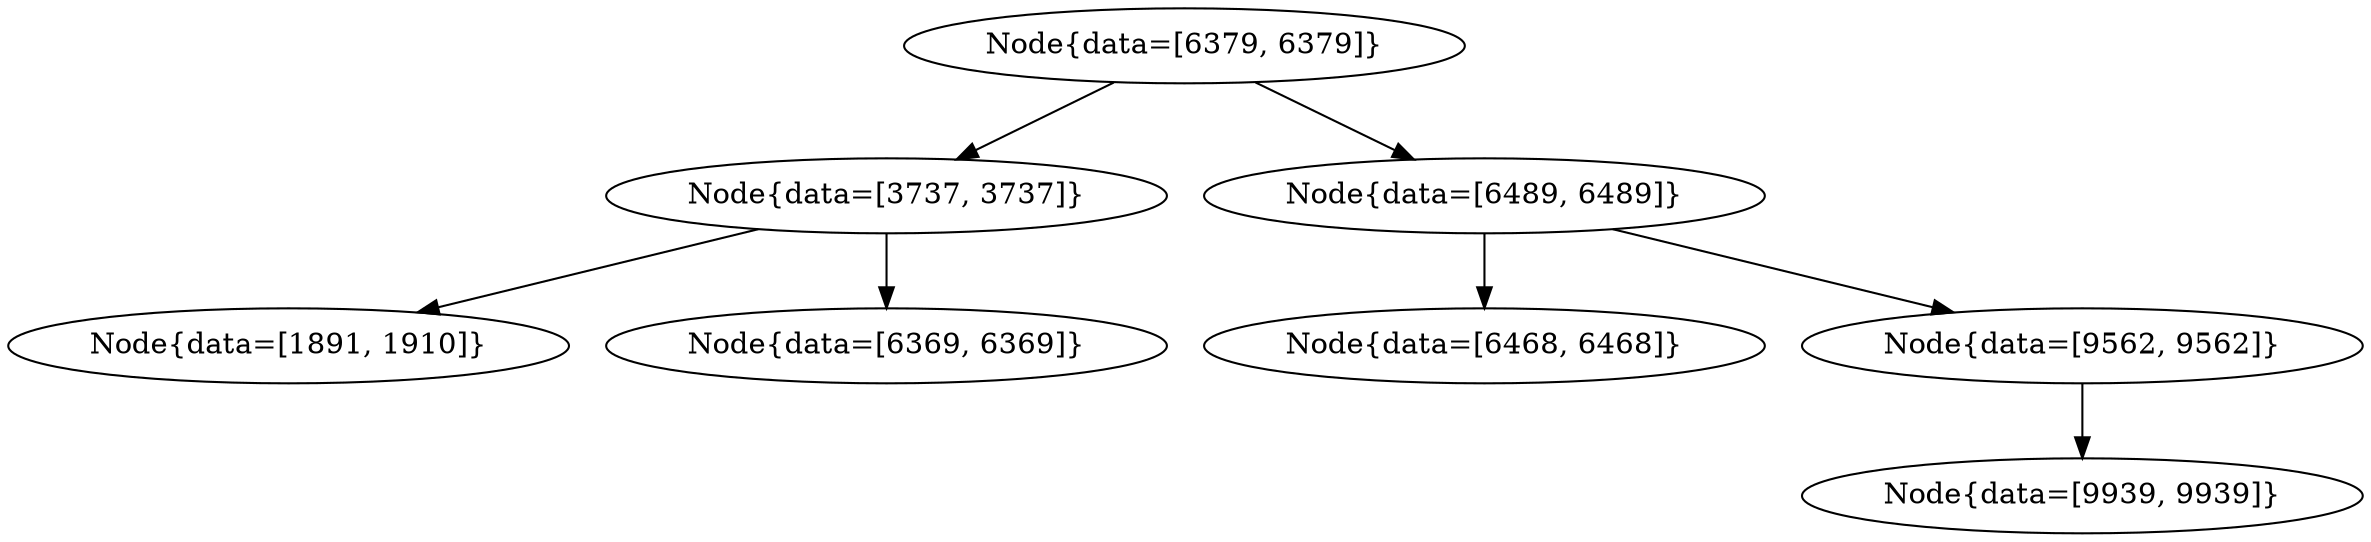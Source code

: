 digraph G{
451530698 [label="Node{data=[6379, 6379]}"]
451530698 -> 228349133
228349133 [label="Node{data=[3737, 3737]}"]
228349133 -> 460877216
460877216 [label="Node{data=[1891, 1910]}"]
228349133 -> 2084911647
2084911647 [label="Node{data=[6369, 6369]}"]
451530698 -> 671493570
671493570 [label="Node{data=[6489, 6489]}"]
671493570 -> 1205022259
1205022259 [label="Node{data=[6468, 6468]}"]
671493570 -> 522079748
522079748 [label="Node{data=[9562, 9562]}"]
522079748 -> 1247681082
1247681082 [label="Node{data=[9939, 9939]}"]
}